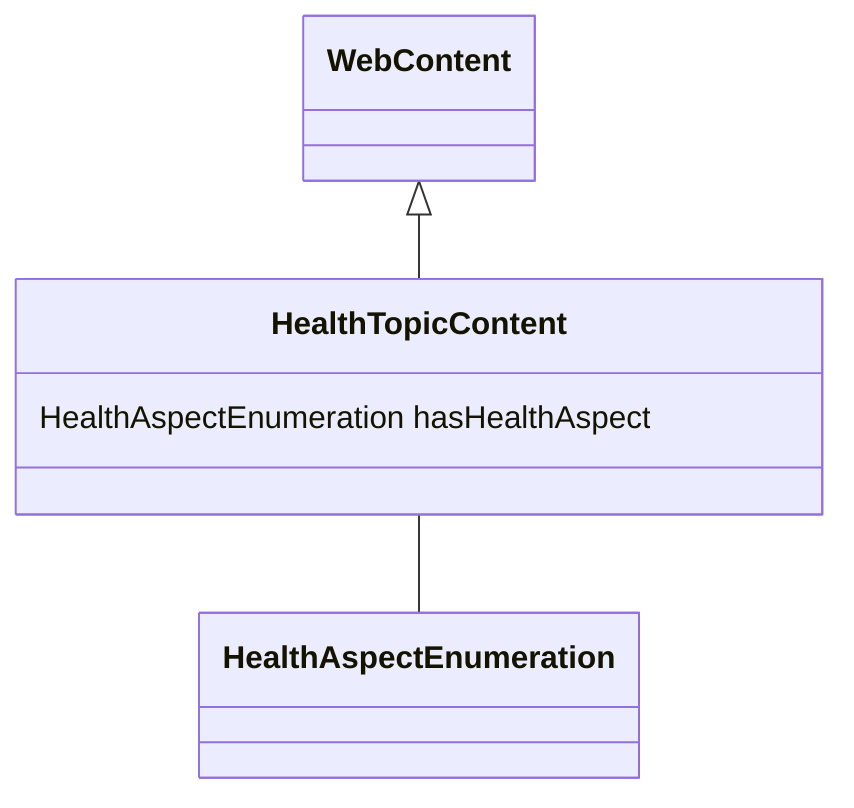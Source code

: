 classDiagram
  HealthTopicContent -- HealthAspectEnumeration


WebContent <|-- HealthTopicContent
class HealthTopicContent {

  HealthAspectEnumeration hasHealthAspect

}